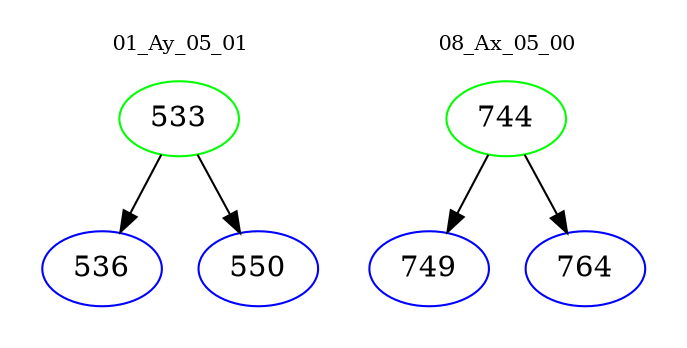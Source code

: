 digraph{
subgraph cluster_0 {
color = white
label = "01_Ay_05_01";
fontsize=10;
T0_533 [label="533", color="green"]
T0_533 -> T0_536 [color="black"]
T0_536 [label="536", color="blue"]
T0_533 -> T0_550 [color="black"]
T0_550 [label="550", color="blue"]
}
subgraph cluster_1 {
color = white
label = "08_Ax_05_00";
fontsize=10;
T1_744 [label="744", color="green"]
T1_744 -> T1_749 [color="black"]
T1_749 [label="749", color="blue"]
T1_744 -> T1_764 [color="black"]
T1_764 [label="764", color="blue"]
}
}
